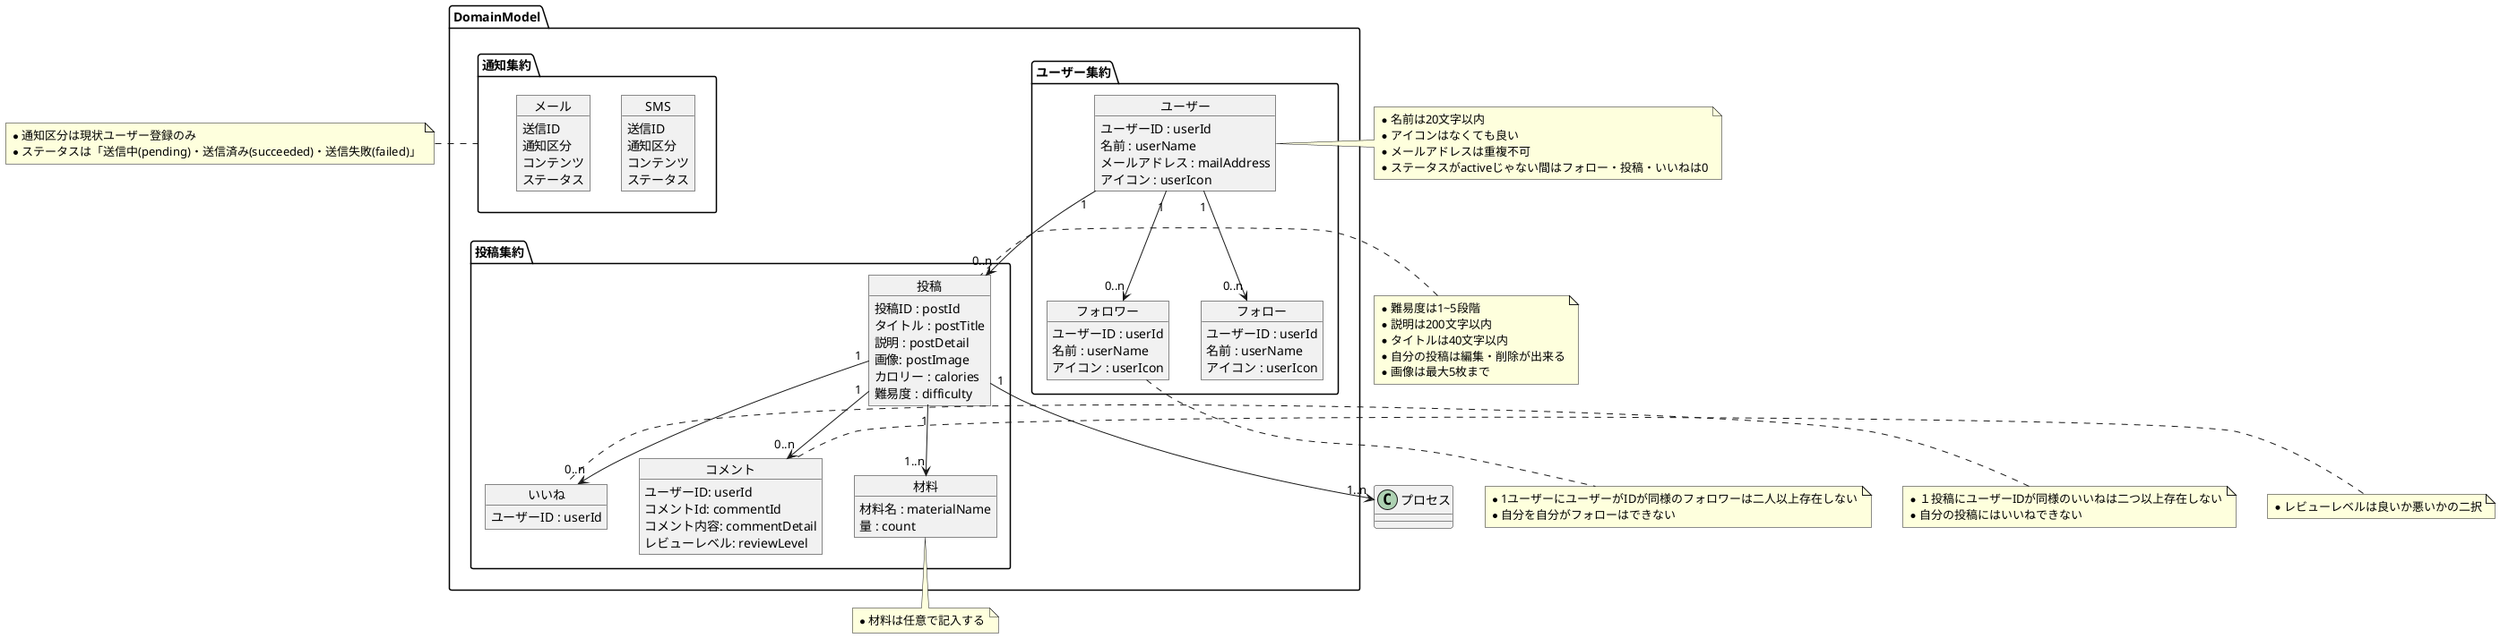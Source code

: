 @startuml domein_model
	package DomainModel {
		package ユーザー集約 {
			object ユーザー {
				ユーザーID : userId
				名前 : userName
				メールアドレス : mailAddress
				アイコン : userIcon
			}
			object フォロワー {
				ユーザーID : userId
				名前 : userName
				アイコン : userIcon
			}
			object フォロー {
				ユーザーID : userId
				名前 : userName
				アイコン : userIcon
			}
		}

		package 投稿集約 {
			object 投稿 {
				投稿ID : postId
				タイトル : postTitle
				説明 : postDetail
				画像: postImage
				カロリー : calories
				難易度 : difficulty
			}
			object いいね {
				ユーザーID : userId
			}
			object コメント {
				ユーザーID: userId
				コメントId: commentId
				コメント内容: commentDetail
				レビューレベル: reviewLevel
			}
			object 材料 {
				材料名 : materialName
				量 : count
			}
		}

		package 通知集約 {
			object SMS {
				送信ID
				通知区分
				コンテンツ
				ステータス
			}

			object メール {
				送信ID
				通知区分
				コンテンツ
				ステータス
			}
		}
	}
	
	note left of 通知集約
		* 通知区分は現状ユーザー登録のみ
		* ステータスは「送信中(pending)・送信済み(succeeded)・送信失敗(failed)」
	end note

	note left of いいね
		* １投稿にユーザーIDが同様のいいねは二つ以上存在しない
		* 自分の投稿にはいいねできない
	end note

	note left of 投稿
		* 難易度は1~5段階
		* 説明は200文字以内
		* タイトルは40文字以内
		* 自分の投稿は編集・削除が出来る
		* 画像は最大5枚まで
	end note

	note left of コメント
		* レビューレベルは良いか悪いかの二択
	end note

	note bottom of フォロワー
		* 1ユーザーにユーザーがIDが同様のフォロワーは二人以上存在しない
		* 自分を自分がフォローはできない
	end note

	note right of ユーザー
		* 名前は20文字以内
		* アイコンはなくても良い
		* メールアドレスは重複不可
		* ステータスがactiveじゃない間はフォロー・投稿・いいねは0
	end note

	note bottom of 材料
		* 材料は任意で記入する
	end note

	ユーザー "1" --> "0..n" フォロワー
	ユーザー "1" --> "0..n" フォロー
	ユーザー "1" --> "0..n" 投稿
	投稿 "1" --> "0..n" いいね
	投稿 "1" --> "1..n" 材料
	投稿 "1" --> "1..n" プロセス
	投稿 "1" --> "0..n" コメント
@enduml
